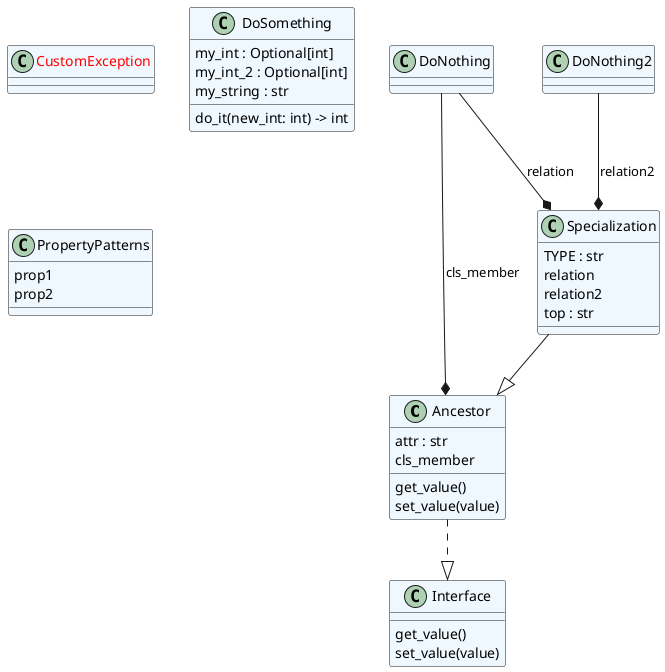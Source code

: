 @startuml classes_colorized
set namespaceSeparator none
class "Ancestor" as data.clientmodule_test.Ancestor #aliceblue {
  attr : str
  cls_member
  get_value()
  set_value(value)
}
class "<color:red>CustomException</color>" as data.suppliermodule_test.CustomException #aliceblue {
}
class "DoNothing" as data.suppliermodule_test.DoNothing #aliceblue {
}
class "DoNothing2" as data.suppliermodule_test.DoNothing2 #aliceblue {
}
class "DoSomething" as data.suppliermodule_test.DoSomething #aliceblue {
  my_int : Optional[int]
  my_int_2 : Optional[int]
  my_string : str
  do_it(new_int: int) -> int
}
class "Interface" as data.suppliermodule_test.Interface #aliceblue {
  get_value()
  set_value(value)
}
class "PropertyPatterns" as data.property_pattern.PropertyPatterns #aliceblue {
  prop1
  prop2
}
class "Specialization" as data.clientmodule_test.Specialization #aliceblue {
  TYPE : str
  relation
  relation2
  top : str
}
data.clientmodule_test.Specialization --|> data.clientmodule_test.Ancestor
data.clientmodule_test.Ancestor ..|> data.suppliermodule_test.Interface
data.suppliermodule_test.DoNothing --* data.clientmodule_test.Ancestor : cls_member
data.suppliermodule_test.DoNothing --* data.clientmodule_test.Specialization : relation
data.suppliermodule_test.DoNothing2 --* data.clientmodule_test.Specialization : relation2
@enduml
